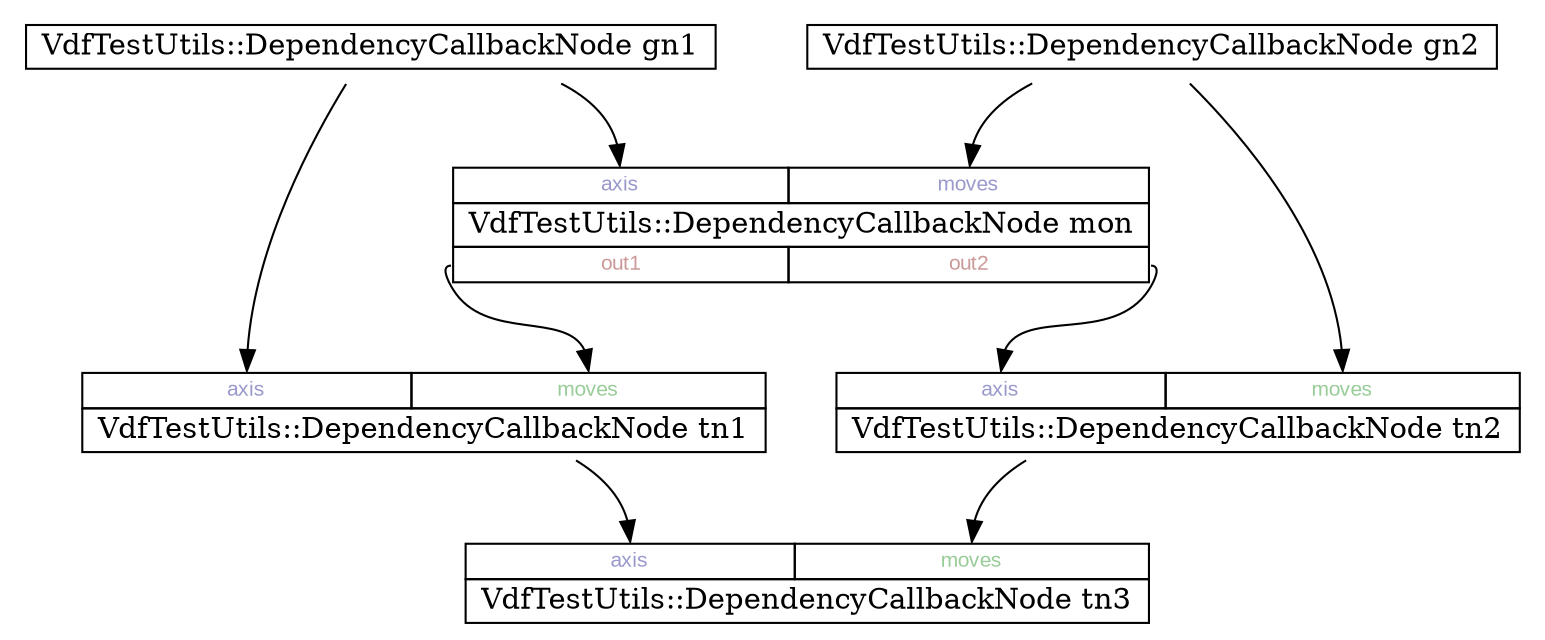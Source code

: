 digraph network {
	rankdir=TB;
	page="8.5, 11";

	node [shape=plaintext];
		"VdfTestUtils::DependencyCallbackNode gn1" [label=<
		<TABLE BORDER="0" CELLBORDER="1" CELLSPACING="0">
			<TR><TD COLSPAN="1"> VdfTestUtils::DependencyCallbackNode gn1 </TD></TR>
		</TABLE>>];
	node [shape=plaintext];
		"VdfTestUtils::DependencyCallbackNode gn2" [label=<
		<TABLE BORDER="0" CELLBORDER="1" CELLSPACING="0">
			<TR><TD COLSPAN="1"> VdfTestUtils::DependencyCallbackNode gn2 </TD></TR>
		</TABLE>>];
	node [shape=plaintext];
		"VdfTestUtils::DependencyCallbackNode mon" [label=<
		<TABLE BORDER="0" CELLBORDER="1" CELLSPACING="0">
			<TR><TD PORT="axis" COLSPAN="1"><FONT POINT-SIZE="10" FACE="Arial" COLOR="#9999cc">axis</FONT></TD><TD PORT="moves" COLSPAN="1"><FONT POINT-SIZE="10" FACE="Arial" COLOR="#9999cc">moves</FONT></TD></TR>
			<TR><TD COLSPAN="2"> VdfTestUtils::DependencyCallbackNode mon </TD></TR>
			<TR><TD PORT="out1" COLSPAN="1"><FONT POINT-SIZE="10" FACE="Arial" COLOR="#cc9999">out1</FONT></TD><TD PORT="out2" COLSPAN="1"><FONT POINT-SIZE="10" FACE="Arial" COLOR="#cc9999">out2</FONT></TD></TR>
		</TABLE>>];
	node [shape=plaintext];
		"VdfTestUtils::DependencyCallbackNode tn1" [label=<
		<TABLE BORDER="0" CELLBORDER="1" CELLSPACING="0">
			<TR><TD PORT="axis" COLSPAN="1"><FONT POINT-SIZE="10" FACE="Arial" COLOR="#9999cc">axis</FONT></TD><TD PORT="moves" COLSPAN="1"><FONT POINT-SIZE="10" FACE="Arial" COLOR="#99cc99">moves</FONT></TD></TR>
			<TR><TD COLSPAN="2"> VdfTestUtils::DependencyCallbackNode tn1 </TD></TR>
		</TABLE>>];
	node [shape=plaintext];
		"VdfTestUtils::DependencyCallbackNode tn2" [label=<
		<TABLE BORDER="0" CELLBORDER="1" CELLSPACING="0">
			<TR><TD PORT="axis" COLSPAN="1"><FONT POINT-SIZE="10" FACE="Arial" COLOR="#9999cc">axis</FONT></TD><TD PORT="moves" COLSPAN="1"><FONT POINT-SIZE="10" FACE="Arial" COLOR="#99cc99">moves</FONT></TD></TR>
			<TR><TD COLSPAN="2"> VdfTestUtils::DependencyCallbackNode tn2 </TD></TR>
		</TABLE>>];
	node [shape=plaintext];
		"VdfTestUtils::DependencyCallbackNode tn3" [label=<
		<TABLE BORDER="0" CELLBORDER="1" CELLSPACING="0">
			<TR><TD PORT="axis" COLSPAN="1"><FONT POINT-SIZE="10" FACE="Arial" COLOR="#9999cc">axis</FONT></TD><TD PORT="moves" COLSPAN="1"><FONT POINT-SIZE="10" FACE="Arial" COLOR="#99cc99">moves</FONT></TD></TR>
			<TR><TD COLSPAN="2"> VdfTestUtils::DependencyCallbackNode tn3 </TD></TR>
		</TABLE>>];
		"VdfTestUtils::DependencyCallbackNode gn1" -> "VdfTestUtils::DependencyCallbackNode mon":"axis":n;
		"VdfTestUtils::DependencyCallbackNode gn2" -> "VdfTestUtils::DependencyCallbackNode mon":"moves":n;
		"VdfTestUtils::DependencyCallbackNode gn1" -> "VdfTestUtils::DependencyCallbackNode tn1":"axis":n;
		"VdfTestUtils::DependencyCallbackNode mon":"out1" -> "VdfTestUtils::DependencyCallbackNode tn1":"moves":n;
		"VdfTestUtils::DependencyCallbackNode mon":"out2" -> "VdfTestUtils::DependencyCallbackNode tn2":"axis":n;
		"VdfTestUtils::DependencyCallbackNode gn2" -> "VdfTestUtils::DependencyCallbackNode tn2":"moves":n;
		"VdfTestUtils::DependencyCallbackNode tn1" -> "VdfTestUtils::DependencyCallbackNode tn3":"axis":n;
		"VdfTestUtils::DependencyCallbackNode tn2" -> "VdfTestUtils::DependencyCallbackNode tn3":"moves":n;
}
